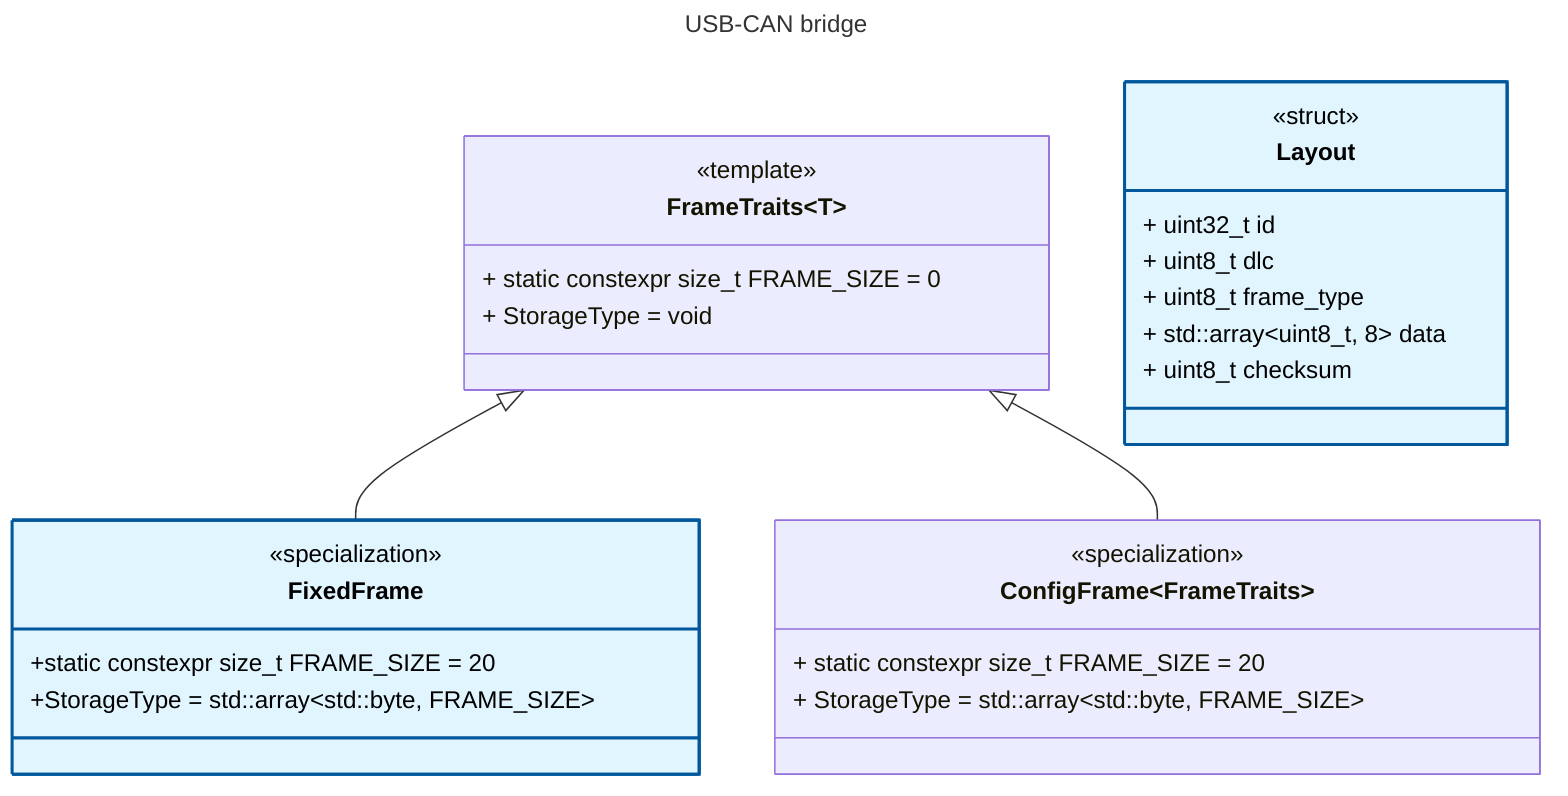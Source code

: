 ---
title: USB-CAN bridge
---
classDiagram
    %% Frame Traits
    class FrameTraits~T~:::interfaces {
        <<template>>
        + static constexpr size_t FRAME_SIZE = 0
        + StorageType = void        
    }

    class FixedFrame:::interfaces {
        <<specialization>>
        +static constexpr size_t FRAME_SIZE = 20
        +StorageType = std::array~std::byte, FRAME_SIZE~
    }
    class Layout:::interfaces {
        <<struct>>
        + uint32_t id
        + uint8_t dlc
        + uint8_t frame_type
        + std::array~uint8_t, 8~ data
        + uint8_t checksum
    }

    class ConfigFrame~FrameTraits~:::interfaces {
        <<specialization>>
        + static constexpr size_t FRAME_SIZE = 20
        + StorageType = std::array~std::byte, FRAME_SIZE~
    }
     
    %% Style classes
    classDef classes fill:#f9f,stroke:#333,stroke-width:4px;
    classDef interfaces fill:#e1f5fe,stroke:#01579b,stroke-width:2px,color:#000;
    classDef enums fill:#bfb,stroke:#333,stroke-width:4px;
    classDef structs fill:#ffb,stroke:#333,stroke-width:4px;

    %% Relationships
    FrameTraits <|-- FixedFrame~FrameTraits~
    FrameTraits <|-- ConfigFrame~FrameTraits~